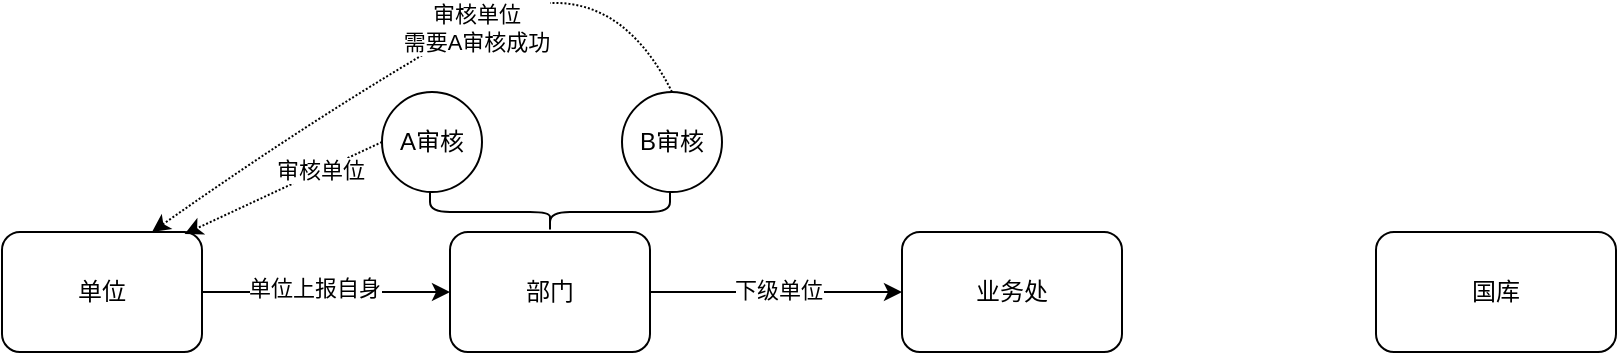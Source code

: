 <mxfile version="24.7.17">
  <diagram name="第 1 页" id="YAWdD8OelZl-0ysux_Oy">
    <mxGraphModel dx="1302" dy="704" grid="1" gridSize="10" guides="1" tooltips="1" connect="1" arrows="1" fold="1" page="1" pageScale="1" pageWidth="827" pageHeight="1169" math="0" shadow="0">
      <root>
        <mxCell id="0" />
        <mxCell id="1" parent="0" />
        <mxCell id="zu7yAgM1czK31J3Mpzon-1" value="单位" style="rounded=1;whiteSpace=wrap;html=1;" vertex="1" parent="1">
          <mxGeometry x="140" y="780" width="100" height="60" as="geometry" />
        </mxCell>
        <mxCell id="zu7yAgM1czK31J3Mpzon-4" value="部门" style="rounded=1;whiteSpace=wrap;html=1;" vertex="1" parent="1">
          <mxGeometry x="364" y="780" width="100" height="60" as="geometry" />
        </mxCell>
        <mxCell id="zu7yAgM1czK31J3Mpzon-7" value="业务处" style="rounded=1;whiteSpace=wrap;html=1;" vertex="1" parent="1">
          <mxGeometry x="590" y="780" width="110" height="60" as="geometry" />
        </mxCell>
        <mxCell id="zu7yAgM1czK31J3Mpzon-8" value="国库" style="rounded=1;whiteSpace=wrap;html=1;" vertex="1" parent="1">
          <mxGeometry x="827" y="780" width="120" height="60" as="geometry" />
        </mxCell>
        <mxCell id="zu7yAgM1czK31J3Mpzon-22" value="A审核" style="ellipse;whiteSpace=wrap;html=1;aspect=fixed;" vertex="1" parent="1">
          <mxGeometry x="330" y="710" width="50" height="50" as="geometry" />
        </mxCell>
        <mxCell id="zu7yAgM1czK31J3Mpzon-24" value="B审核" style="ellipse;whiteSpace=wrap;html=1;aspect=fixed;" vertex="1" parent="1">
          <mxGeometry x="450" y="710" width="50" height="50" as="geometry" />
        </mxCell>
        <mxCell id="zu7yAgM1czK31J3Mpzon-25" value="" style="endArrow=classic;html=1;rounded=0;exitX=1;exitY=0.5;exitDx=0;exitDy=0;entryX=0;entryY=0.5;entryDx=0;entryDy=0;" edge="1" parent="1" source="zu7yAgM1czK31J3Mpzon-1" target="zu7yAgM1czK31J3Mpzon-4">
          <mxGeometry width="50" height="50" relative="1" as="geometry">
            <mxPoint x="140" y="790" as="sourcePoint" />
            <mxPoint x="270" y="770" as="targetPoint" />
          </mxGeometry>
        </mxCell>
        <mxCell id="zu7yAgM1czK31J3Mpzon-30" value="单位上报自身" style="edgeLabel;html=1;align=center;verticalAlign=middle;resizable=0;points=[];" vertex="1" connectable="0" parent="zu7yAgM1czK31J3Mpzon-25">
          <mxGeometry x="-0.106" y="2" relative="1" as="geometry">
            <mxPoint as="offset" />
          </mxGeometry>
        </mxCell>
        <mxCell id="zu7yAgM1czK31J3Mpzon-33" value="" style="endArrow=classic;html=1;rounded=0;exitX=1;exitY=0.5;exitDx=0;exitDy=0;entryX=0;entryY=0.5;entryDx=0;entryDy=0;" edge="1" parent="1" source="zu7yAgM1czK31J3Mpzon-4" target="zu7yAgM1czK31J3Mpzon-7">
          <mxGeometry width="50" height="50" relative="1" as="geometry">
            <mxPoint x="490" y="820" as="sourcePoint" />
            <mxPoint x="540" y="770" as="targetPoint" />
          </mxGeometry>
        </mxCell>
        <mxCell id="zu7yAgM1czK31J3Mpzon-34" value="下级单位" style="edgeLabel;html=1;align=center;verticalAlign=middle;resizable=0;points=[];" vertex="1" connectable="0" parent="zu7yAgM1czK31J3Mpzon-33">
          <mxGeometry x="0.018" y="1" relative="1" as="geometry">
            <mxPoint as="offset" />
          </mxGeometry>
        </mxCell>
        <mxCell id="zu7yAgM1czK31J3Mpzon-35" value="" style="shape=curlyBracket;whiteSpace=wrap;html=1;rounded=1;flipH=1;labelPosition=right;verticalLabelPosition=middle;align=left;verticalAlign=middle;size=0.5;rotation=90;" vertex="1" parent="1">
          <mxGeometry x="404" y="710" width="20" height="120" as="geometry" />
        </mxCell>
        <mxCell id="zu7yAgM1czK31J3Mpzon-38" value="" style="endArrow=classic;html=1;rounded=0;exitX=0;exitY=0.5;exitDx=0;exitDy=0;entryX=0.913;entryY=0.017;entryDx=0;entryDy=0;entryPerimeter=0;dashed=1;dashPattern=1 1;" edge="1" parent="1" source="zu7yAgM1czK31J3Mpzon-22" target="zu7yAgM1czK31J3Mpzon-1">
          <mxGeometry width="50" height="50" relative="1" as="geometry">
            <mxPoint x="250" y="750" as="sourcePoint" />
            <mxPoint x="300" y="700" as="targetPoint" />
          </mxGeometry>
        </mxCell>
        <mxCell id="zu7yAgM1czK31J3Mpzon-41" value="审核单位" style="edgeLabel;html=1;align=center;verticalAlign=middle;resizable=0;points=[];" vertex="1" connectable="0" parent="zu7yAgM1czK31J3Mpzon-38">
          <mxGeometry x="-0.379" y="-1" relative="1" as="geometry">
            <mxPoint as="offset" />
          </mxGeometry>
        </mxCell>
        <mxCell id="zu7yAgM1czK31J3Mpzon-40" value="" style="curved=1;endArrow=classic;html=1;rounded=0;exitX=0.5;exitY=0;exitDx=0;exitDy=0;entryX=0.75;entryY=0;entryDx=0;entryDy=0;dashed=1;dashPattern=1 1;" edge="1" parent="1" source="zu7yAgM1czK31J3Mpzon-24" target="zu7yAgM1czK31J3Mpzon-1">
          <mxGeometry width="50" height="50" relative="1" as="geometry">
            <mxPoint x="390" y="640" as="sourcePoint" />
            <mxPoint x="440" y="590" as="targetPoint" />
            <Array as="points">
              <mxPoint x="440" y="640" />
              <mxPoint x="300" y="720" />
            </Array>
          </mxGeometry>
        </mxCell>
        <mxCell id="zu7yAgM1czK31J3Mpzon-48" value="审核单位&lt;div&gt;需要A审核成功&lt;/div&gt;" style="edgeLabel;html=1;align=center;verticalAlign=middle;resizable=0;points=[];" vertex="1" connectable="0" parent="zu7yAgM1czK31J3Mpzon-40">
          <mxGeometry x="-0.115" y="1" relative="1" as="geometry">
            <mxPoint as="offset" />
          </mxGeometry>
        </mxCell>
      </root>
    </mxGraphModel>
  </diagram>
</mxfile>
